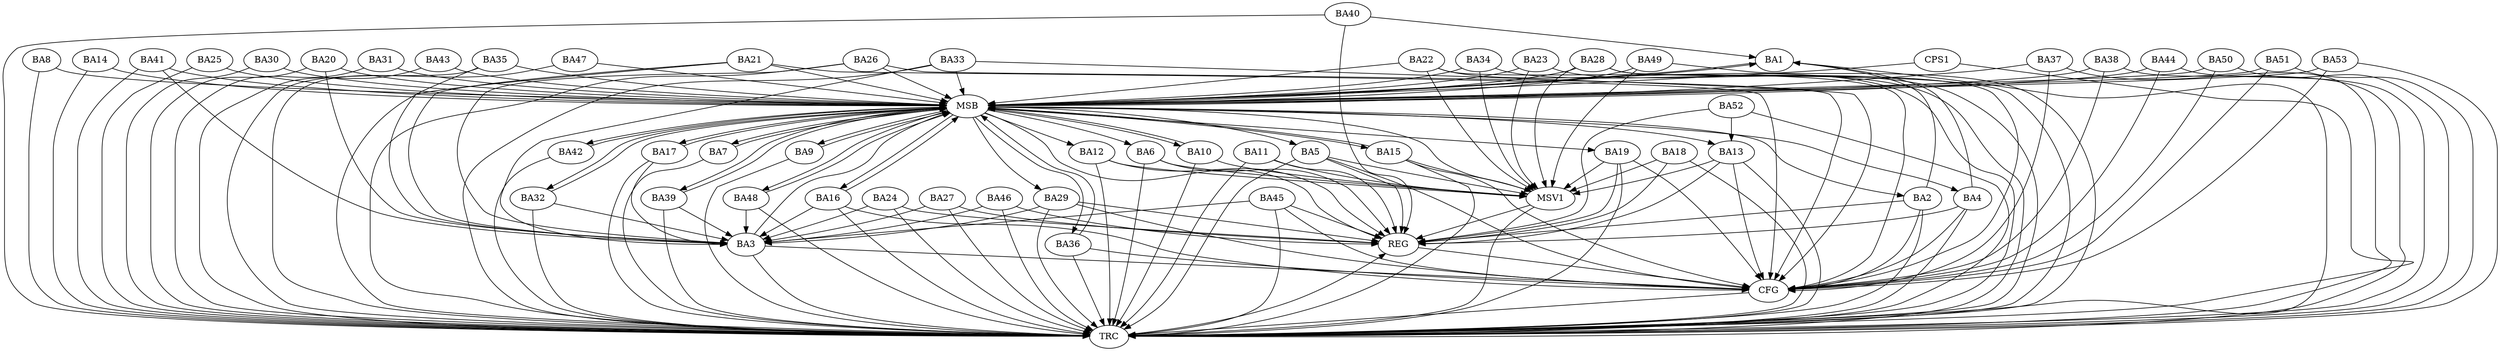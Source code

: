 strict digraph G {
  BA1 [ label="BA1" ];
  BA2 [ label="BA2" ];
  BA3 [ label="BA3" ];
  BA4 [ label="BA4" ];
  BA5 [ label="BA5" ];
  BA6 [ label="BA6" ];
  BA7 [ label="BA7" ];
  BA8 [ label="BA8" ];
  BA9 [ label="BA9" ];
  BA10 [ label="BA10" ];
  BA11 [ label="BA11" ];
  BA12 [ label="BA12" ];
  BA13 [ label="BA13" ];
  BA14 [ label="BA14" ];
  BA15 [ label="BA15" ];
  BA16 [ label="BA16" ];
  BA17 [ label="BA17" ];
  BA18 [ label="BA18" ];
  BA19 [ label="BA19" ];
  BA20 [ label="BA20" ];
  BA21 [ label="BA21" ];
  BA22 [ label="BA22" ];
  BA23 [ label="BA23" ];
  BA24 [ label="BA24" ];
  BA25 [ label="BA25" ];
  BA26 [ label="BA26" ];
  BA27 [ label="BA27" ];
  BA28 [ label="BA28" ];
  BA29 [ label="BA29" ];
  BA30 [ label="BA30" ];
  BA31 [ label="BA31" ];
  BA32 [ label="BA32" ];
  BA33 [ label="BA33" ];
  BA34 [ label="BA34" ];
  BA35 [ label="BA35" ];
  BA36 [ label="BA36" ];
  BA37 [ label="BA37" ];
  BA38 [ label="BA38" ];
  BA39 [ label="BA39" ];
  BA40 [ label="BA40" ];
  BA41 [ label="BA41" ];
  BA42 [ label="BA42" ];
  BA43 [ label="BA43" ];
  BA44 [ label="BA44" ];
  BA45 [ label="BA45" ];
  BA46 [ label="BA46" ];
  BA47 [ label="BA47" ];
  BA48 [ label="BA48" ];
  BA49 [ label="BA49" ];
  BA50 [ label="BA50" ];
  BA51 [ label="BA51" ];
  BA52 [ label="BA52" ];
  BA53 [ label="BA53" ];
  CPS1 [ label="CPS1" ];
  REG [ label="REG" ];
  MSB [ label="MSB" ];
  CFG [ label="CFG" ];
  TRC [ label="TRC" ];
  MSV1 [ label="MSV1" ];
  BA2 -> BA1;
  BA4 -> BA1;
  BA40 -> BA1;
  BA52 -> BA13;
  BA2 -> REG;
  BA4 -> REG;
  BA5 -> REG;
  BA6 -> REG;
  BA11 -> REG;
  BA12 -> REG;
  BA13 -> REG;
  BA18 -> REG;
  BA19 -> REG;
  BA24 -> REG;
  BA27 -> REG;
  BA29 -> REG;
  BA40 -> REG;
  BA45 -> REG;
  BA46 -> REG;
  BA52 -> REG;
  BA1 -> MSB;
  MSB -> BA2;
  MSB -> REG;
  BA3 -> MSB;
  MSB -> BA1;
  BA7 -> MSB;
  MSB -> BA5;
  BA8 -> MSB;
  MSB -> BA4;
  BA9 -> MSB;
  MSB -> BA7;
  BA10 -> MSB;
  BA14 -> MSB;
  MSB -> BA6;
  BA15 -> MSB;
  BA16 -> MSB;
  BA17 -> MSB;
  MSB -> BA9;
  BA20 -> MSB;
  BA21 -> MSB;
  MSB -> BA13;
  BA22 -> MSB;
  BA23 -> MSB;
  BA25 -> MSB;
  BA26 -> MSB;
  BA28 -> MSB;
  BA30 -> MSB;
  MSB -> BA15;
  BA31 -> MSB;
  MSB -> BA12;
  BA32 -> MSB;
  BA33 -> MSB;
  BA34 -> MSB;
  BA35 -> MSB;
  MSB -> BA19;
  BA36 -> MSB;
  BA37 -> MSB;
  BA38 -> MSB;
  BA39 -> MSB;
  MSB -> BA29;
  BA41 -> MSB;
  MSB -> BA16;
  BA42 -> MSB;
  BA43 -> MSB;
  MSB -> BA39;
  BA44 -> MSB;
  BA47 -> MSB;
  MSB -> BA17;
  BA48 -> MSB;
  MSB -> BA32;
  BA49 -> MSB;
  BA50 -> MSB;
  BA51 -> MSB;
  BA53 -> MSB;
  CPS1 -> MSB;
  MSB -> BA48;
  MSB -> BA42;
  MSB -> BA10;
  MSB -> BA36;
  BA29 -> CFG;
  BA38 -> CFG;
  BA28 -> CFG;
  BA26 -> CFG;
  BA13 -> CFG;
  BA4 -> CFG;
  BA50 -> CFG;
  BA2 -> CFG;
  BA19 -> CFG;
  BA51 -> CFG;
  BA33 -> CFG;
  BA15 -> CFG;
  BA5 -> CFG;
  BA44 -> CFG;
  BA36 -> CFG;
  BA53 -> CFG;
  BA3 -> CFG;
  BA45 -> CFG;
  BA37 -> CFG;
  BA22 -> CFG;
  BA21 -> CFG;
  BA16 -> CFG;
  REG -> CFG;
  BA1 -> TRC;
  BA2 -> TRC;
  BA3 -> TRC;
  BA4 -> TRC;
  BA5 -> TRC;
  BA6 -> TRC;
  BA7 -> TRC;
  BA8 -> TRC;
  BA9 -> TRC;
  BA10 -> TRC;
  BA11 -> TRC;
  BA12 -> TRC;
  BA13 -> TRC;
  BA14 -> TRC;
  BA15 -> TRC;
  BA16 -> TRC;
  BA17 -> TRC;
  BA18 -> TRC;
  BA19 -> TRC;
  BA20 -> TRC;
  BA21 -> TRC;
  BA22 -> TRC;
  BA23 -> TRC;
  BA24 -> TRC;
  BA25 -> TRC;
  BA26 -> TRC;
  BA27 -> TRC;
  BA28 -> TRC;
  BA29 -> TRC;
  BA30 -> TRC;
  BA31 -> TRC;
  BA32 -> TRC;
  BA33 -> TRC;
  BA34 -> TRC;
  BA35 -> TRC;
  BA36 -> TRC;
  BA37 -> TRC;
  BA38 -> TRC;
  BA39 -> TRC;
  BA40 -> TRC;
  BA41 -> TRC;
  BA42 -> TRC;
  BA43 -> TRC;
  BA44 -> TRC;
  BA45 -> TRC;
  BA46 -> TRC;
  BA47 -> TRC;
  BA48 -> TRC;
  BA49 -> TRC;
  BA50 -> TRC;
  BA51 -> TRC;
  BA52 -> TRC;
  BA53 -> TRC;
  CPS1 -> TRC;
  CFG -> TRC;
  TRC -> REG;
  BA39 -> BA3;
  BA48 -> BA3;
  BA41 -> BA3;
  BA35 -> BA3;
  BA46 -> BA3;
  BA17 -> BA3;
  BA27 -> BA3;
  BA32 -> BA3;
  BA45 -> BA3;
  BA16 -> BA3;
  BA29 -> BA3;
  BA21 -> BA3;
  BA26 -> BA3;
  BA24 -> BA3;
  BA33 -> BA3;
  BA20 -> BA3;
  BA5 -> MSV1;
  BA6 -> MSV1;
  BA12 -> MSV1;
  BA18 -> MSV1;
  MSB -> MSV1;
  BA15 -> MSV1;
  BA49 -> MSV1;
  BA19 -> MSV1;
  BA23 -> MSV1;
  BA11 -> MSV1;
  BA13 -> MSV1;
  BA28 -> MSV1;
  BA10 -> MSV1;
  BA34 -> MSV1;
  BA22 -> MSV1;
  MSV1 -> REG;
  MSV1 -> TRC;
}
